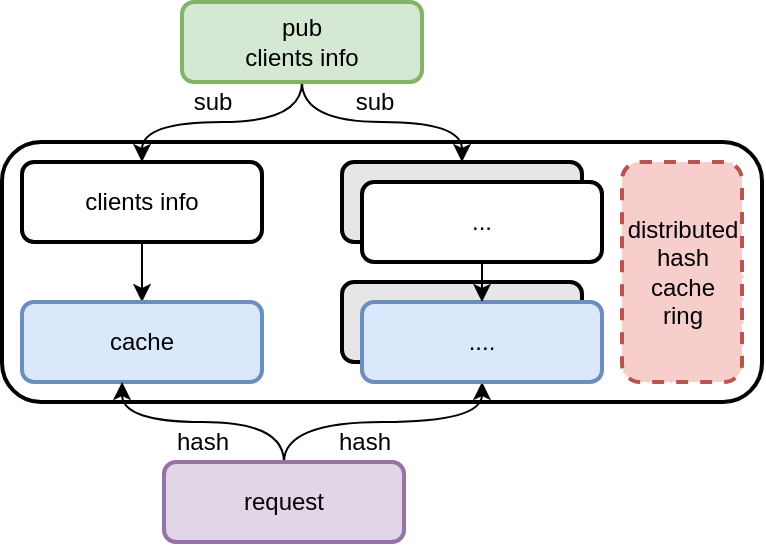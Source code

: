 <mxfile version="20.5.2" type="github">
  <diagram id="4MYYST5Vs4MU-KJ0KHC7" name="leaves">
    <mxGraphModel dx="1476" dy="590" grid="1" gridSize="10" guides="1" tooltips="1" connect="1" arrows="1" fold="1" page="1" pageScale="1" pageWidth="827" pageHeight="1169" math="0" shadow="0">
      <root>
        <mxCell id="0" />
        <mxCell id="1" parent="0" />
        <mxCell id="yULjcD5FWjNXVMH6ahw0-14" value="" style="rounded=1;whiteSpace=wrap;html=1;strokeWidth=2;fillWeight=1;hachureGap=4;hachureAngle=45;sketch=0;fillColor=#FFFFFF;" parent="1" vertex="1">
          <mxGeometry x="30" y="110" width="380" height="130" as="geometry" />
        </mxCell>
        <mxCell id="yULjcD5FWjNXVMH6ahw0-5" style="edgeStyle=orthogonalEdgeStyle;rounded=0;orthogonalLoop=1;jettySize=auto;html=1;entryX=0.5;entryY=0;entryDx=0;entryDy=0;curved=1;sketch=0;" parent="1" source="yULjcD5FWjNXVMH6ahw0-1" target="yULjcD5FWjNXVMH6ahw0-2" edge="1">
          <mxGeometry relative="1" as="geometry" />
        </mxCell>
        <mxCell id="yULjcD5FWjNXVMH6ahw0-6" style="edgeStyle=orthogonalEdgeStyle;curved=1;rounded=0;orthogonalLoop=1;jettySize=auto;html=1;entryX=0.5;entryY=0;entryDx=0;entryDy=0;sketch=0;" parent="1" source="yULjcD5FWjNXVMH6ahw0-1" target="yULjcD5FWjNXVMH6ahw0-3" edge="1">
          <mxGeometry relative="1" as="geometry" />
        </mxCell>
        <mxCell id="yULjcD5FWjNXVMH6ahw0-1" value="pub&lt;br&gt;clients info" style="rounded=1;whiteSpace=wrap;html=1;strokeWidth=2;fillWeight=1;hachureGap=4;hachureAngle=45;sketch=0;fillColor=#d5e8d4;strokeColor=#82b366;" parent="1" vertex="1">
          <mxGeometry x="120" y="40" width="120" height="40" as="geometry" />
        </mxCell>
        <mxCell id="yULjcD5FWjNXVMH6ahw0-9" style="edgeStyle=orthogonalEdgeStyle;curved=1;rounded=0;sketch=0;orthogonalLoop=1;jettySize=auto;html=1;entryX=0.5;entryY=0;entryDx=0;entryDy=0;" parent="1" source="yULjcD5FWjNXVMH6ahw0-2" target="yULjcD5FWjNXVMH6ahw0-8" edge="1">
          <mxGeometry relative="1" as="geometry" />
        </mxCell>
        <mxCell id="yULjcD5FWjNXVMH6ahw0-2" value="clients info" style="rounded=1;whiteSpace=wrap;html=1;strokeWidth=2;fillWeight=1;hachureGap=4;hachureAngle=45;sketch=0;fillColor=#FFFFFF;" parent="1" vertex="1">
          <mxGeometry x="40" y="120" width="120" height="40" as="geometry" />
        </mxCell>
        <mxCell id="yULjcD5FWjNXVMH6ahw0-3" value="" style="rounded=1;whiteSpace=wrap;html=1;strokeWidth=2;fillWeight=1;hachureGap=4;hachureAngle=45;sketch=0;fillColor=#E6E6E6;fontColor=#333333;strokeColor=#000000;" parent="1" vertex="1">
          <mxGeometry x="200" y="120" width="120" height="40" as="geometry" />
        </mxCell>
        <mxCell id="yULjcD5FWjNXVMH6ahw0-4" value="..." style="rounded=1;whiteSpace=wrap;html=1;strokeWidth=2;fillWeight=1;hachureGap=4;hachureAngle=45;sketch=0;fillColor=#FFFFFF;" parent="1" vertex="1">
          <mxGeometry x="210" y="130" width="120" height="40" as="geometry" />
        </mxCell>
        <mxCell id="yULjcD5FWjNXVMH6ahw0-8" value="cache" style="rounded=1;whiteSpace=wrap;html=1;strokeWidth=2;fillWeight=1;hachureGap=4;hachureAngle=45;sketch=0;fillColor=#dae8fc;strokeColor=#6c8ebf;" parent="1" vertex="1">
          <mxGeometry x="40" y="190" width="120" height="40" as="geometry" />
        </mxCell>
        <mxCell id="yULjcD5FWjNXVMH6ahw0-10" value="" style="rounded=1;whiteSpace=wrap;html=1;strokeWidth=2;fillWeight=1;hachureGap=4;hachureAngle=45;sketch=0;fillColor=#E6E6E6;strokeColor=#000000;" parent="1" vertex="1">
          <mxGeometry x="200" y="180" width="120" height="40" as="geometry" />
        </mxCell>
        <mxCell id="yULjcD5FWjNXVMH6ahw0-17" style="edgeStyle=orthogonalEdgeStyle;curved=1;rounded=0;sketch=0;orthogonalLoop=1;jettySize=auto;html=1;entryX=0.417;entryY=1;entryDx=0;entryDy=0;entryPerimeter=0;" parent="1" source="yULjcD5FWjNXVMH6ahw0-16" target="yULjcD5FWjNXVMH6ahw0-8" edge="1">
          <mxGeometry relative="1" as="geometry" />
        </mxCell>
        <mxCell id="yULjcD5FWjNXVMH6ahw0-39" style="edgeStyle=orthogonalEdgeStyle;curved=1;rounded=0;sketch=0;orthogonalLoop=1;jettySize=auto;html=1;entryX=0.5;entryY=1;entryDx=0;entryDy=0;" parent="1" source="yULjcD5FWjNXVMH6ahw0-16" target="yULjcD5FWjNXVMH6ahw0-37" edge="1">
          <mxGeometry relative="1" as="geometry" />
        </mxCell>
        <mxCell id="yULjcD5FWjNXVMH6ahw0-16" value="request" style="rounded=1;whiteSpace=wrap;html=1;strokeWidth=2;fillWeight=1;hachureGap=4;hachureAngle=45;sketch=0;fillColor=#e1d5e7;strokeColor=#9673a6;" parent="1" vertex="1">
          <mxGeometry x="111" y="270" width="120" height="40" as="geometry" />
        </mxCell>
        <mxCell id="yULjcD5FWjNXVMH6ahw0-23" value="hash" style="text;html=1;align=center;verticalAlign=middle;resizable=0;points=[];autosize=1;strokeColor=none;" parent="1" vertex="1">
          <mxGeometry x="191" y="250" width="40" height="20" as="geometry" />
        </mxCell>
        <mxCell id="yULjcD5FWjNXVMH6ahw0-30" value="hash" style="text;html=1;align=center;verticalAlign=middle;resizable=0;points=[];autosize=1;strokeColor=none;" parent="1" vertex="1">
          <mxGeometry x="110" y="250" width="40" height="20" as="geometry" />
        </mxCell>
        <mxCell id="yULjcD5FWjNXVMH6ahw0-31" value="sub" style="text;html=1;align=center;verticalAlign=middle;resizable=0;points=[];autosize=1;strokeColor=none;" parent="1" vertex="1">
          <mxGeometry x="120" y="80" width="30" height="20" as="geometry" />
        </mxCell>
        <mxCell id="yULjcD5FWjNXVMH6ahw0-33" value="sub" style="text;html=1;align=center;verticalAlign=middle;resizable=0;points=[];autosize=1;strokeColor=none;" parent="1" vertex="1">
          <mxGeometry x="201" y="80" width="30" height="20" as="geometry" />
        </mxCell>
        <mxCell id="yULjcD5FWjNXVMH6ahw0-37" value="...." style="rounded=1;whiteSpace=wrap;html=1;strokeWidth=2;fillWeight=1;hachureGap=4;hachureAngle=45;sketch=0;fillColor=#dae8fc;strokeColor=#6c8ebf;" parent="1" vertex="1">
          <mxGeometry x="210" y="190" width="120" height="40" as="geometry" />
        </mxCell>
        <mxCell id="yULjcD5FWjNXVMH6ahw0-38" style="edgeStyle=orthogonalEdgeStyle;curved=1;rounded=0;sketch=0;orthogonalLoop=1;jettySize=auto;html=1;entryX=0.5;entryY=0;entryDx=0;entryDy=0;" parent="1" source="yULjcD5FWjNXVMH6ahw0-4" target="yULjcD5FWjNXVMH6ahw0-37" edge="1">
          <mxGeometry relative="1" as="geometry" />
        </mxCell>
        <mxCell id="gcGDeNvvZ_hn6J2m0GhH-1" value="" style="rounded=1;whiteSpace=wrap;html=1;strokeWidth=2;fillWeight=1;hachureGap=4;hachureAngle=-45;sketch=1;fillColor=#f8cecc;dashed=1;strokeColor=none;" parent="1" vertex="1">
          <mxGeometry x="340" y="120" width="60" height="110" as="geometry" />
        </mxCell>
        <mxCell id="yULjcD5FWjNXVMH6ahw0-35" value="" style="rounded=1;whiteSpace=wrap;html=1;strokeWidth=2;fillWeight=1;hachureGap=4;hachureAngle=45;sketch=0;fillColor=#f8cecc;dashed=1;strokeColor=#b85450;" parent="1" vertex="1">
          <mxGeometry x="340" y="120" width="60" height="110" as="geometry" />
        </mxCell>
        <mxCell id="gcGDeNvvZ_hn6J2m0GhH-2" value="&lt;span style=&quot;font-family: &amp;#34;helvetica&amp;#34;&quot;&gt;distributed&lt;br&gt;&lt;/span&gt;&lt;span style=&quot;font-family: &amp;#34;helvetica&amp;#34;&quot;&gt;hash&lt;/span&gt;&lt;br style=&quot;font-family: &amp;#34;helvetica&amp;#34;&quot;&gt;&lt;span style=&quot;font-family: &amp;#34;helvetica&amp;#34;&quot;&gt;cache&lt;br&gt;&lt;/span&gt;&lt;span style=&quot;font-family: &amp;#34;helvetica&amp;#34;&quot;&gt;ring&lt;/span&gt;" style="text;html=1;align=center;verticalAlign=middle;resizable=0;points=[];autosize=1;strokeColor=none;" parent="1" vertex="1">
          <mxGeometry x="335" y="145" width="70" height="60" as="geometry" />
        </mxCell>
      </root>
    </mxGraphModel>
  </diagram>
</mxfile>

